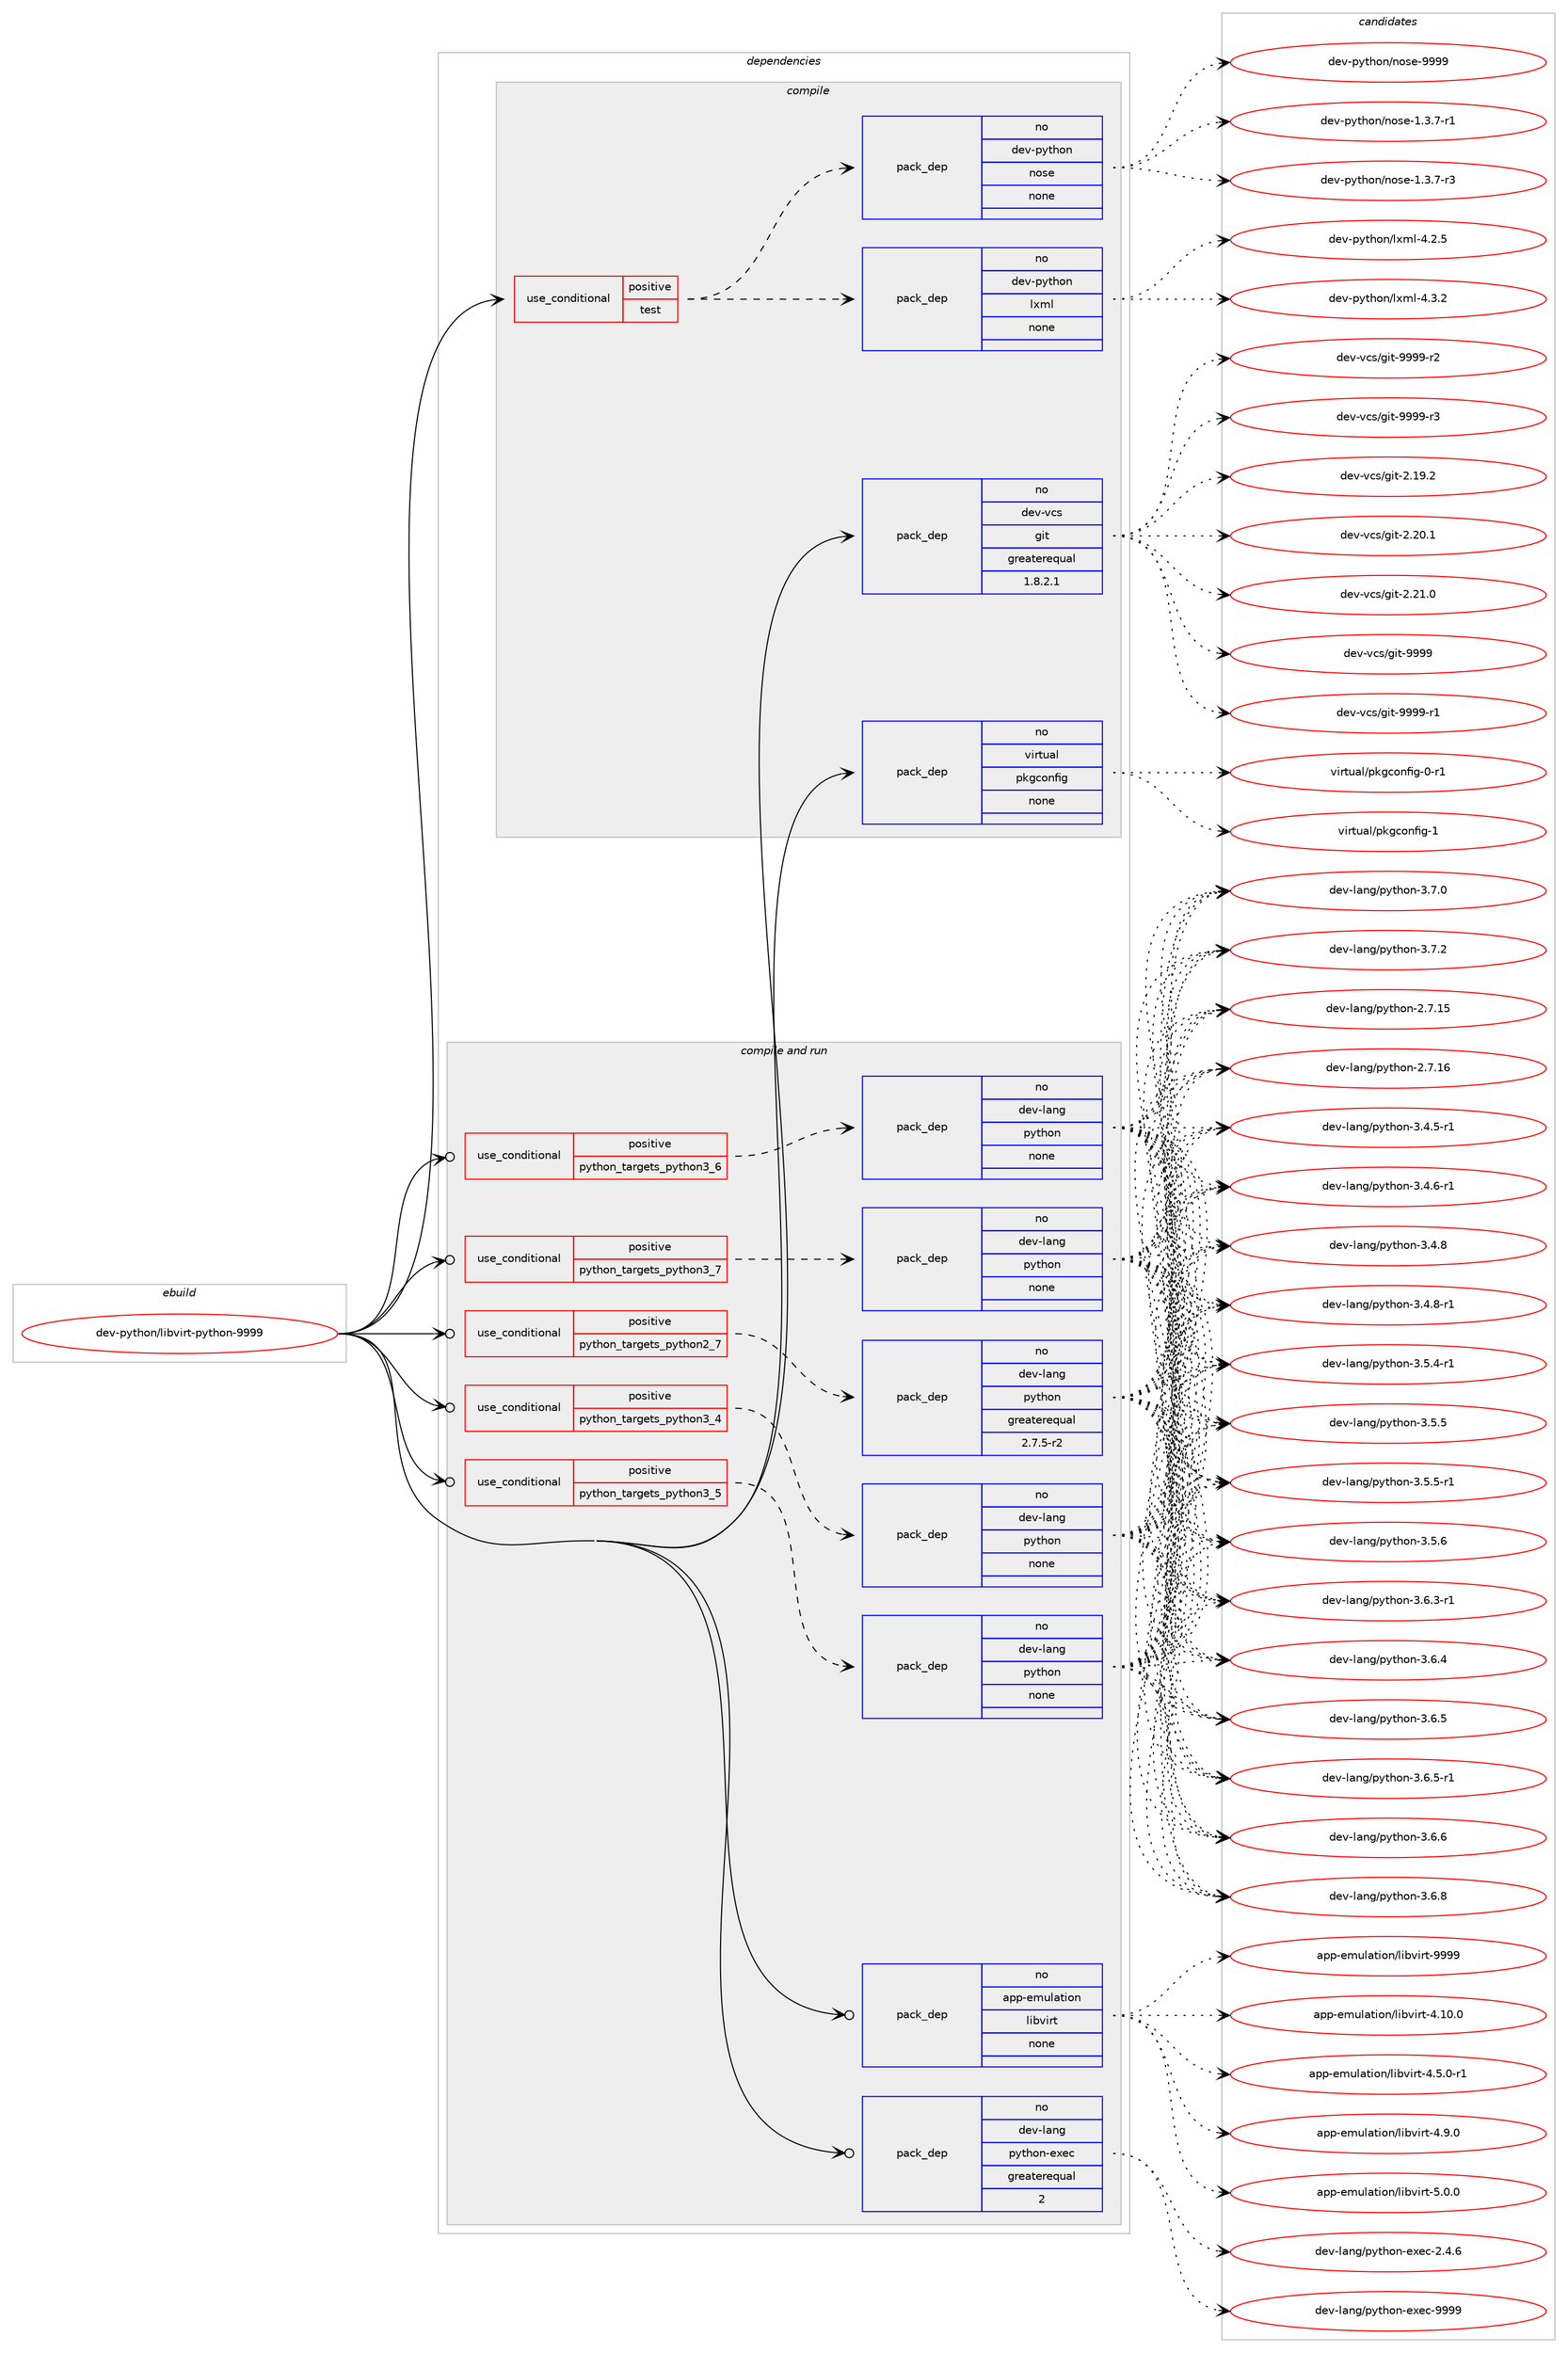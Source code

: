 digraph prolog {

# *************
# Graph options
# *************

newrank=true;
concentrate=true;
compound=true;
graph [rankdir=LR,fontname=Helvetica,fontsize=10,ranksep=1.5];#, ranksep=2.5, nodesep=0.2];
edge  [arrowhead=vee];
node  [fontname=Helvetica,fontsize=10];

# **********
# The ebuild
# **********

subgraph cluster_leftcol {
color=gray;
rank=same;
label=<<i>ebuild</i>>;
id [label="dev-python/libvirt-python-9999", color=red, width=4, href="../dev-python/libvirt-python-9999.svg"];
}

# ****************
# The dependencies
# ****************

subgraph cluster_midcol {
color=gray;
label=<<i>dependencies</i>>;
subgraph cluster_compile {
fillcolor="#eeeeee";
style=filled;
label=<<i>compile</i>>;
subgraph cond376888 {
dependency1417148 [label=<<TABLE BORDER="0" CELLBORDER="1" CELLSPACING="0" CELLPADDING="4"><TR><TD ROWSPAN="3" CELLPADDING="10">use_conditional</TD></TR><TR><TD>positive</TD></TR><TR><TD>test</TD></TR></TABLE>>, shape=none, color=red];
subgraph pack1016987 {
dependency1417149 [label=<<TABLE BORDER="0" CELLBORDER="1" CELLSPACING="0" CELLPADDING="4" WIDTH="220"><TR><TD ROWSPAN="6" CELLPADDING="30">pack_dep</TD></TR><TR><TD WIDTH="110">no</TD></TR><TR><TD>dev-python</TD></TR><TR><TD>lxml</TD></TR><TR><TD>none</TD></TR><TR><TD></TD></TR></TABLE>>, shape=none, color=blue];
}
dependency1417148:e -> dependency1417149:w [weight=20,style="dashed",arrowhead="vee"];
subgraph pack1016988 {
dependency1417150 [label=<<TABLE BORDER="0" CELLBORDER="1" CELLSPACING="0" CELLPADDING="4" WIDTH="220"><TR><TD ROWSPAN="6" CELLPADDING="30">pack_dep</TD></TR><TR><TD WIDTH="110">no</TD></TR><TR><TD>dev-python</TD></TR><TR><TD>nose</TD></TR><TR><TD>none</TD></TR><TR><TD></TD></TR></TABLE>>, shape=none, color=blue];
}
dependency1417148:e -> dependency1417150:w [weight=20,style="dashed",arrowhead="vee"];
}
id:e -> dependency1417148:w [weight=20,style="solid",arrowhead="vee"];
subgraph pack1016989 {
dependency1417151 [label=<<TABLE BORDER="0" CELLBORDER="1" CELLSPACING="0" CELLPADDING="4" WIDTH="220"><TR><TD ROWSPAN="6" CELLPADDING="30">pack_dep</TD></TR><TR><TD WIDTH="110">no</TD></TR><TR><TD>dev-vcs</TD></TR><TR><TD>git</TD></TR><TR><TD>greaterequal</TD></TR><TR><TD>1.8.2.1</TD></TR></TABLE>>, shape=none, color=blue];
}
id:e -> dependency1417151:w [weight=20,style="solid",arrowhead="vee"];
subgraph pack1016990 {
dependency1417152 [label=<<TABLE BORDER="0" CELLBORDER="1" CELLSPACING="0" CELLPADDING="4" WIDTH="220"><TR><TD ROWSPAN="6" CELLPADDING="30">pack_dep</TD></TR><TR><TD WIDTH="110">no</TD></TR><TR><TD>virtual</TD></TR><TR><TD>pkgconfig</TD></TR><TR><TD>none</TD></TR><TR><TD></TD></TR></TABLE>>, shape=none, color=blue];
}
id:e -> dependency1417152:w [weight=20,style="solid",arrowhead="vee"];
}
subgraph cluster_compileandrun {
fillcolor="#eeeeee";
style=filled;
label=<<i>compile and run</i>>;
subgraph cond376889 {
dependency1417153 [label=<<TABLE BORDER="0" CELLBORDER="1" CELLSPACING="0" CELLPADDING="4"><TR><TD ROWSPAN="3" CELLPADDING="10">use_conditional</TD></TR><TR><TD>positive</TD></TR><TR><TD>python_targets_python2_7</TD></TR></TABLE>>, shape=none, color=red];
subgraph pack1016991 {
dependency1417154 [label=<<TABLE BORDER="0" CELLBORDER="1" CELLSPACING="0" CELLPADDING="4" WIDTH="220"><TR><TD ROWSPAN="6" CELLPADDING="30">pack_dep</TD></TR><TR><TD WIDTH="110">no</TD></TR><TR><TD>dev-lang</TD></TR><TR><TD>python</TD></TR><TR><TD>greaterequal</TD></TR><TR><TD>2.7.5-r2</TD></TR></TABLE>>, shape=none, color=blue];
}
dependency1417153:e -> dependency1417154:w [weight=20,style="dashed",arrowhead="vee"];
}
id:e -> dependency1417153:w [weight=20,style="solid",arrowhead="odotvee"];
subgraph cond376890 {
dependency1417155 [label=<<TABLE BORDER="0" CELLBORDER="1" CELLSPACING="0" CELLPADDING="4"><TR><TD ROWSPAN="3" CELLPADDING="10">use_conditional</TD></TR><TR><TD>positive</TD></TR><TR><TD>python_targets_python3_4</TD></TR></TABLE>>, shape=none, color=red];
subgraph pack1016992 {
dependency1417156 [label=<<TABLE BORDER="0" CELLBORDER="1" CELLSPACING="0" CELLPADDING="4" WIDTH="220"><TR><TD ROWSPAN="6" CELLPADDING="30">pack_dep</TD></TR><TR><TD WIDTH="110">no</TD></TR><TR><TD>dev-lang</TD></TR><TR><TD>python</TD></TR><TR><TD>none</TD></TR><TR><TD></TD></TR></TABLE>>, shape=none, color=blue];
}
dependency1417155:e -> dependency1417156:w [weight=20,style="dashed",arrowhead="vee"];
}
id:e -> dependency1417155:w [weight=20,style="solid",arrowhead="odotvee"];
subgraph cond376891 {
dependency1417157 [label=<<TABLE BORDER="0" CELLBORDER="1" CELLSPACING="0" CELLPADDING="4"><TR><TD ROWSPAN="3" CELLPADDING="10">use_conditional</TD></TR><TR><TD>positive</TD></TR><TR><TD>python_targets_python3_5</TD></TR></TABLE>>, shape=none, color=red];
subgraph pack1016993 {
dependency1417158 [label=<<TABLE BORDER="0" CELLBORDER="1" CELLSPACING="0" CELLPADDING="4" WIDTH="220"><TR><TD ROWSPAN="6" CELLPADDING="30">pack_dep</TD></TR><TR><TD WIDTH="110">no</TD></TR><TR><TD>dev-lang</TD></TR><TR><TD>python</TD></TR><TR><TD>none</TD></TR><TR><TD></TD></TR></TABLE>>, shape=none, color=blue];
}
dependency1417157:e -> dependency1417158:w [weight=20,style="dashed",arrowhead="vee"];
}
id:e -> dependency1417157:w [weight=20,style="solid",arrowhead="odotvee"];
subgraph cond376892 {
dependency1417159 [label=<<TABLE BORDER="0" CELLBORDER="1" CELLSPACING="0" CELLPADDING="4"><TR><TD ROWSPAN="3" CELLPADDING="10">use_conditional</TD></TR><TR><TD>positive</TD></TR><TR><TD>python_targets_python3_6</TD></TR></TABLE>>, shape=none, color=red];
subgraph pack1016994 {
dependency1417160 [label=<<TABLE BORDER="0" CELLBORDER="1" CELLSPACING="0" CELLPADDING="4" WIDTH="220"><TR><TD ROWSPAN="6" CELLPADDING="30">pack_dep</TD></TR><TR><TD WIDTH="110">no</TD></TR><TR><TD>dev-lang</TD></TR><TR><TD>python</TD></TR><TR><TD>none</TD></TR><TR><TD></TD></TR></TABLE>>, shape=none, color=blue];
}
dependency1417159:e -> dependency1417160:w [weight=20,style="dashed",arrowhead="vee"];
}
id:e -> dependency1417159:w [weight=20,style="solid",arrowhead="odotvee"];
subgraph cond376893 {
dependency1417161 [label=<<TABLE BORDER="0" CELLBORDER="1" CELLSPACING="0" CELLPADDING="4"><TR><TD ROWSPAN="3" CELLPADDING="10">use_conditional</TD></TR><TR><TD>positive</TD></TR><TR><TD>python_targets_python3_7</TD></TR></TABLE>>, shape=none, color=red];
subgraph pack1016995 {
dependency1417162 [label=<<TABLE BORDER="0" CELLBORDER="1" CELLSPACING="0" CELLPADDING="4" WIDTH="220"><TR><TD ROWSPAN="6" CELLPADDING="30">pack_dep</TD></TR><TR><TD WIDTH="110">no</TD></TR><TR><TD>dev-lang</TD></TR><TR><TD>python</TD></TR><TR><TD>none</TD></TR><TR><TD></TD></TR></TABLE>>, shape=none, color=blue];
}
dependency1417161:e -> dependency1417162:w [weight=20,style="dashed",arrowhead="vee"];
}
id:e -> dependency1417161:w [weight=20,style="solid",arrowhead="odotvee"];
subgraph pack1016996 {
dependency1417163 [label=<<TABLE BORDER="0" CELLBORDER="1" CELLSPACING="0" CELLPADDING="4" WIDTH="220"><TR><TD ROWSPAN="6" CELLPADDING="30">pack_dep</TD></TR><TR><TD WIDTH="110">no</TD></TR><TR><TD>app-emulation</TD></TR><TR><TD>libvirt</TD></TR><TR><TD>none</TD></TR><TR><TD></TD></TR></TABLE>>, shape=none, color=blue];
}
id:e -> dependency1417163:w [weight=20,style="solid",arrowhead="odotvee"];
subgraph pack1016997 {
dependency1417164 [label=<<TABLE BORDER="0" CELLBORDER="1" CELLSPACING="0" CELLPADDING="4" WIDTH="220"><TR><TD ROWSPAN="6" CELLPADDING="30">pack_dep</TD></TR><TR><TD WIDTH="110">no</TD></TR><TR><TD>dev-lang</TD></TR><TR><TD>python-exec</TD></TR><TR><TD>greaterequal</TD></TR><TR><TD>2</TD></TR></TABLE>>, shape=none, color=blue];
}
id:e -> dependency1417164:w [weight=20,style="solid",arrowhead="odotvee"];
}
subgraph cluster_run {
fillcolor="#eeeeee";
style=filled;
label=<<i>run</i>>;
}
}

# **************
# The candidates
# **************

subgraph cluster_choices {
rank=same;
color=gray;
label=<<i>candidates</i>>;

subgraph choice1016987 {
color=black;
nodesep=1;
choice1001011184511212111610411111047108120109108455246504653 [label="dev-python/lxml-4.2.5", color=red, width=4,href="../dev-python/lxml-4.2.5.svg"];
choice1001011184511212111610411111047108120109108455246514650 [label="dev-python/lxml-4.3.2", color=red, width=4,href="../dev-python/lxml-4.3.2.svg"];
dependency1417149:e -> choice1001011184511212111610411111047108120109108455246504653:w [style=dotted,weight="100"];
dependency1417149:e -> choice1001011184511212111610411111047108120109108455246514650:w [style=dotted,weight="100"];
}
subgraph choice1016988 {
color=black;
nodesep=1;
choice10010111845112121116104111110471101111151014549465146554511449 [label="dev-python/nose-1.3.7-r1", color=red, width=4,href="../dev-python/nose-1.3.7-r1.svg"];
choice10010111845112121116104111110471101111151014549465146554511451 [label="dev-python/nose-1.3.7-r3", color=red, width=4,href="../dev-python/nose-1.3.7-r3.svg"];
choice10010111845112121116104111110471101111151014557575757 [label="dev-python/nose-9999", color=red, width=4,href="../dev-python/nose-9999.svg"];
dependency1417150:e -> choice10010111845112121116104111110471101111151014549465146554511449:w [style=dotted,weight="100"];
dependency1417150:e -> choice10010111845112121116104111110471101111151014549465146554511451:w [style=dotted,weight="100"];
dependency1417150:e -> choice10010111845112121116104111110471101111151014557575757:w [style=dotted,weight="100"];
}
subgraph choice1016989 {
color=black;
nodesep=1;
choice10010111845118991154710310511645504649574650 [label="dev-vcs/git-2.19.2", color=red, width=4,href="../dev-vcs/git-2.19.2.svg"];
choice10010111845118991154710310511645504650484649 [label="dev-vcs/git-2.20.1", color=red, width=4,href="../dev-vcs/git-2.20.1.svg"];
choice10010111845118991154710310511645504650494648 [label="dev-vcs/git-2.21.0", color=red, width=4,href="../dev-vcs/git-2.21.0.svg"];
choice1001011184511899115471031051164557575757 [label="dev-vcs/git-9999", color=red, width=4,href="../dev-vcs/git-9999.svg"];
choice10010111845118991154710310511645575757574511449 [label="dev-vcs/git-9999-r1", color=red, width=4,href="../dev-vcs/git-9999-r1.svg"];
choice10010111845118991154710310511645575757574511450 [label="dev-vcs/git-9999-r2", color=red, width=4,href="../dev-vcs/git-9999-r2.svg"];
choice10010111845118991154710310511645575757574511451 [label="dev-vcs/git-9999-r3", color=red, width=4,href="../dev-vcs/git-9999-r3.svg"];
dependency1417151:e -> choice10010111845118991154710310511645504649574650:w [style=dotted,weight="100"];
dependency1417151:e -> choice10010111845118991154710310511645504650484649:w [style=dotted,weight="100"];
dependency1417151:e -> choice10010111845118991154710310511645504650494648:w [style=dotted,weight="100"];
dependency1417151:e -> choice1001011184511899115471031051164557575757:w [style=dotted,weight="100"];
dependency1417151:e -> choice10010111845118991154710310511645575757574511449:w [style=dotted,weight="100"];
dependency1417151:e -> choice10010111845118991154710310511645575757574511450:w [style=dotted,weight="100"];
dependency1417151:e -> choice10010111845118991154710310511645575757574511451:w [style=dotted,weight="100"];
}
subgraph choice1016990 {
color=black;
nodesep=1;
choice11810511411611797108471121071039911111010210510345484511449 [label="virtual/pkgconfig-0-r1", color=red, width=4,href="../virtual/pkgconfig-0-r1.svg"];
choice1181051141161179710847112107103991111101021051034549 [label="virtual/pkgconfig-1", color=red, width=4,href="../virtual/pkgconfig-1.svg"];
dependency1417152:e -> choice11810511411611797108471121071039911111010210510345484511449:w [style=dotted,weight="100"];
dependency1417152:e -> choice1181051141161179710847112107103991111101021051034549:w [style=dotted,weight="100"];
}
subgraph choice1016991 {
color=black;
nodesep=1;
choice10010111845108971101034711212111610411111045504655464953 [label="dev-lang/python-2.7.15", color=red, width=4,href="../dev-lang/python-2.7.15.svg"];
choice10010111845108971101034711212111610411111045504655464954 [label="dev-lang/python-2.7.16", color=red, width=4,href="../dev-lang/python-2.7.16.svg"];
choice1001011184510897110103471121211161041111104551465246534511449 [label="dev-lang/python-3.4.5-r1", color=red, width=4,href="../dev-lang/python-3.4.5-r1.svg"];
choice1001011184510897110103471121211161041111104551465246544511449 [label="dev-lang/python-3.4.6-r1", color=red, width=4,href="../dev-lang/python-3.4.6-r1.svg"];
choice100101118451089711010347112121116104111110455146524656 [label="dev-lang/python-3.4.8", color=red, width=4,href="../dev-lang/python-3.4.8.svg"];
choice1001011184510897110103471121211161041111104551465246564511449 [label="dev-lang/python-3.4.8-r1", color=red, width=4,href="../dev-lang/python-3.4.8-r1.svg"];
choice1001011184510897110103471121211161041111104551465346524511449 [label="dev-lang/python-3.5.4-r1", color=red, width=4,href="../dev-lang/python-3.5.4-r1.svg"];
choice100101118451089711010347112121116104111110455146534653 [label="dev-lang/python-3.5.5", color=red, width=4,href="../dev-lang/python-3.5.5.svg"];
choice1001011184510897110103471121211161041111104551465346534511449 [label="dev-lang/python-3.5.5-r1", color=red, width=4,href="../dev-lang/python-3.5.5-r1.svg"];
choice100101118451089711010347112121116104111110455146534654 [label="dev-lang/python-3.5.6", color=red, width=4,href="../dev-lang/python-3.5.6.svg"];
choice1001011184510897110103471121211161041111104551465446514511449 [label="dev-lang/python-3.6.3-r1", color=red, width=4,href="../dev-lang/python-3.6.3-r1.svg"];
choice100101118451089711010347112121116104111110455146544652 [label="dev-lang/python-3.6.4", color=red, width=4,href="../dev-lang/python-3.6.4.svg"];
choice100101118451089711010347112121116104111110455146544653 [label="dev-lang/python-3.6.5", color=red, width=4,href="../dev-lang/python-3.6.5.svg"];
choice1001011184510897110103471121211161041111104551465446534511449 [label="dev-lang/python-3.6.5-r1", color=red, width=4,href="../dev-lang/python-3.6.5-r1.svg"];
choice100101118451089711010347112121116104111110455146544654 [label="dev-lang/python-3.6.6", color=red, width=4,href="../dev-lang/python-3.6.6.svg"];
choice100101118451089711010347112121116104111110455146544656 [label="dev-lang/python-3.6.8", color=red, width=4,href="../dev-lang/python-3.6.8.svg"];
choice100101118451089711010347112121116104111110455146554648 [label="dev-lang/python-3.7.0", color=red, width=4,href="../dev-lang/python-3.7.0.svg"];
choice100101118451089711010347112121116104111110455146554650 [label="dev-lang/python-3.7.2", color=red, width=4,href="../dev-lang/python-3.7.2.svg"];
dependency1417154:e -> choice10010111845108971101034711212111610411111045504655464953:w [style=dotted,weight="100"];
dependency1417154:e -> choice10010111845108971101034711212111610411111045504655464954:w [style=dotted,weight="100"];
dependency1417154:e -> choice1001011184510897110103471121211161041111104551465246534511449:w [style=dotted,weight="100"];
dependency1417154:e -> choice1001011184510897110103471121211161041111104551465246544511449:w [style=dotted,weight="100"];
dependency1417154:e -> choice100101118451089711010347112121116104111110455146524656:w [style=dotted,weight="100"];
dependency1417154:e -> choice1001011184510897110103471121211161041111104551465246564511449:w [style=dotted,weight="100"];
dependency1417154:e -> choice1001011184510897110103471121211161041111104551465346524511449:w [style=dotted,weight="100"];
dependency1417154:e -> choice100101118451089711010347112121116104111110455146534653:w [style=dotted,weight="100"];
dependency1417154:e -> choice1001011184510897110103471121211161041111104551465346534511449:w [style=dotted,weight="100"];
dependency1417154:e -> choice100101118451089711010347112121116104111110455146534654:w [style=dotted,weight="100"];
dependency1417154:e -> choice1001011184510897110103471121211161041111104551465446514511449:w [style=dotted,weight="100"];
dependency1417154:e -> choice100101118451089711010347112121116104111110455146544652:w [style=dotted,weight="100"];
dependency1417154:e -> choice100101118451089711010347112121116104111110455146544653:w [style=dotted,weight="100"];
dependency1417154:e -> choice1001011184510897110103471121211161041111104551465446534511449:w [style=dotted,weight="100"];
dependency1417154:e -> choice100101118451089711010347112121116104111110455146544654:w [style=dotted,weight="100"];
dependency1417154:e -> choice100101118451089711010347112121116104111110455146544656:w [style=dotted,weight="100"];
dependency1417154:e -> choice100101118451089711010347112121116104111110455146554648:w [style=dotted,weight="100"];
dependency1417154:e -> choice100101118451089711010347112121116104111110455146554650:w [style=dotted,weight="100"];
}
subgraph choice1016992 {
color=black;
nodesep=1;
choice10010111845108971101034711212111610411111045504655464953 [label="dev-lang/python-2.7.15", color=red, width=4,href="../dev-lang/python-2.7.15.svg"];
choice10010111845108971101034711212111610411111045504655464954 [label="dev-lang/python-2.7.16", color=red, width=4,href="../dev-lang/python-2.7.16.svg"];
choice1001011184510897110103471121211161041111104551465246534511449 [label="dev-lang/python-3.4.5-r1", color=red, width=4,href="../dev-lang/python-3.4.5-r1.svg"];
choice1001011184510897110103471121211161041111104551465246544511449 [label="dev-lang/python-3.4.6-r1", color=red, width=4,href="../dev-lang/python-3.4.6-r1.svg"];
choice100101118451089711010347112121116104111110455146524656 [label="dev-lang/python-3.4.8", color=red, width=4,href="../dev-lang/python-3.4.8.svg"];
choice1001011184510897110103471121211161041111104551465246564511449 [label="dev-lang/python-3.4.8-r1", color=red, width=4,href="../dev-lang/python-3.4.8-r1.svg"];
choice1001011184510897110103471121211161041111104551465346524511449 [label="dev-lang/python-3.5.4-r1", color=red, width=4,href="../dev-lang/python-3.5.4-r1.svg"];
choice100101118451089711010347112121116104111110455146534653 [label="dev-lang/python-3.5.5", color=red, width=4,href="../dev-lang/python-3.5.5.svg"];
choice1001011184510897110103471121211161041111104551465346534511449 [label="dev-lang/python-3.5.5-r1", color=red, width=4,href="../dev-lang/python-3.5.5-r1.svg"];
choice100101118451089711010347112121116104111110455146534654 [label="dev-lang/python-3.5.6", color=red, width=4,href="../dev-lang/python-3.5.6.svg"];
choice1001011184510897110103471121211161041111104551465446514511449 [label="dev-lang/python-3.6.3-r1", color=red, width=4,href="../dev-lang/python-3.6.3-r1.svg"];
choice100101118451089711010347112121116104111110455146544652 [label="dev-lang/python-3.6.4", color=red, width=4,href="../dev-lang/python-3.6.4.svg"];
choice100101118451089711010347112121116104111110455146544653 [label="dev-lang/python-3.6.5", color=red, width=4,href="../dev-lang/python-3.6.5.svg"];
choice1001011184510897110103471121211161041111104551465446534511449 [label="dev-lang/python-3.6.5-r1", color=red, width=4,href="../dev-lang/python-3.6.5-r1.svg"];
choice100101118451089711010347112121116104111110455146544654 [label="dev-lang/python-3.6.6", color=red, width=4,href="../dev-lang/python-3.6.6.svg"];
choice100101118451089711010347112121116104111110455146544656 [label="dev-lang/python-3.6.8", color=red, width=4,href="../dev-lang/python-3.6.8.svg"];
choice100101118451089711010347112121116104111110455146554648 [label="dev-lang/python-3.7.0", color=red, width=4,href="../dev-lang/python-3.7.0.svg"];
choice100101118451089711010347112121116104111110455146554650 [label="dev-lang/python-3.7.2", color=red, width=4,href="../dev-lang/python-3.7.2.svg"];
dependency1417156:e -> choice10010111845108971101034711212111610411111045504655464953:w [style=dotted,weight="100"];
dependency1417156:e -> choice10010111845108971101034711212111610411111045504655464954:w [style=dotted,weight="100"];
dependency1417156:e -> choice1001011184510897110103471121211161041111104551465246534511449:w [style=dotted,weight="100"];
dependency1417156:e -> choice1001011184510897110103471121211161041111104551465246544511449:w [style=dotted,weight="100"];
dependency1417156:e -> choice100101118451089711010347112121116104111110455146524656:w [style=dotted,weight="100"];
dependency1417156:e -> choice1001011184510897110103471121211161041111104551465246564511449:w [style=dotted,weight="100"];
dependency1417156:e -> choice1001011184510897110103471121211161041111104551465346524511449:w [style=dotted,weight="100"];
dependency1417156:e -> choice100101118451089711010347112121116104111110455146534653:w [style=dotted,weight="100"];
dependency1417156:e -> choice1001011184510897110103471121211161041111104551465346534511449:w [style=dotted,weight="100"];
dependency1417156:e -> choice100101118451089711010347112121116104111110455146534654:w [style=dotted,weight="100"];
dependency1417156:e -> choice1001011184510897110103471121211161041111104551465446514511449:w [style=dotted,weight="100"];
dependency1417156:e -> choice100101118451089711010347112121116104111110455146544652:w [style=dotted,weight="100"];
dependency1417156:e -> choice100101118451089711010347112121116104111110455146544653:w [style=dotted,weight="100"];
dependency1417156:e -> choice1001011184510897110103471121211161041111104551465446534511449:w [style=dotted,weight="100"];
dependency1417156:e -> choice100101118451089711010347112121116104111110455146544654:w [style=dotted,weight="100"];
dependency1417156:e -> choice100101118451089711010347112121116104111110455146544656:w [style=dotted,weight="100"];
dependency1417156:e -> choice100101118451089711010347112121116104111110455146554648:w [style=dotted,weight="100"];
dependency1417156:e -> choice100101118451089711010347112121116104111110455146554650:w [style=dotted,weight="100"];
}
subgraph choice1016993 {
color=black;
nodesep=1;
choice10010111845108971101034711212111610411111045504655464953 [label="dev-lang/python-2.7.15", color=red, width=4,href="../dev-lang/python-2.7.15.svg"];
choice10010111845108971101034711212111610411111045504655464954 [label="dev-lang/python-2.7.16", color=red, width=4,href="../dev-lang/python-2.7.16.svg"];
choice1001011184510897110103471121211161041111104551465246534511449 [label="dev-lang/python-3.4.5-r1", color=red, width=4,href="../dev-lang/python-3.4.5-r1.svg"];
choice1001011184510897110103471121211161041111104551465246544511449 [label="dev-lang/python-3.4.6-r1", color=red, width=4,href="../dev-lang/python-3.4.6-r1.svg"];
choice100101118451089711010347112121116104111110455146524656 [label="dev-lang/python-3.4.8", color=red, width=4,href="../dev-lang/python-3.4.8.svg"];
choice1001011184510897110103471121211161041111104551465246564511449 [label="dev-lang/python-3.4.8-r1", color=red, width=4,href="../dev-lang/python-3.4.8-r1.svg"];
choice1001011184510897110103471121211161041111104551465346524511449 [label="dev-lang/python-3.5.4-r1", color=red, width=4,href="../dev-lang/python-3.5.4-r1.svg"];
choice100101118451089711010347112121116104111110455146534653 [label="dev-lang/python-3.5.5", color=red, width=4,href="../dev-lang/python-3.5.5.svg"];
choice1001011184510897110103471121211161041111104551465346534511449 [label="dev-lang/python-3.5.5-r1", color=red, width=4,href="../dev-lang/python-3.5.5-r1.svg"];
choice100101118451089711010347112121116104111110455146534654 [label="dev-lang/python-3.5.6", color=red, width=4,href="../dev-lang/python-3.5.6.svg"];
choice1001011184510897110103471121211161041111104551465446514511449 [label="dev-lang/python-3.6.3-r1", color=red, width=4,href="../dev-lang/python-3.6.3-r1.svg"];
choice100101118451089711010347112121116104111110455146544652 [label="dev-lang/python-3.6.4", color=red, width=4,href="../dev-lang/python-3.6.4.svg"];
choice100101118451089711010347112121116104111110455146544653 [label="dev-lang/python-3.6.5", color=red, width=4,href="../dev-lang/python-3.6.5.svg"];
choice1001011184510897110103471121211161041111104551465446534511449 [label="dev-lang/python-3.6.5-r1", color=red, width=4,href="../dev-lang/python-3.6.5-r1.svg"];
choice100101118451089711010347112121116104111110455146544654 [label="dev-lang/python-3.6.6", color=red, width=4,href="../dev-lang/python-3.6.6.svg"];
choice100101118451089711010347112121116104111110455146544656 [label="dev-lang/python-3.6.8", color=red, width=4,href="../dev-lang/python-3.6.8.svg"];
choice100101118451089711010347112121116104111110455146554648 [label="dev-lang/python-3.7.0", color=red, width=4,href="../dev-lang/python-3.7.0.svg"];
choice100101118451089711010347112121116104111110455146554650 [label="dev-lang/python-3.7.2", color=red, width=4,href="../dev-lang/python-3.7.2.svg"];
dependency1417158:e -> choice10010111845108971101034711212111610411111045504655464953:w [style=dotted,weight="100"];
dependency1417158:e -> choice10010111845108971101034711212111610411111045504655464954:w [style=dotted,weight="100"];
dependency1417158:e -> choice1001011184510897110103471121211161041111104551465246534511449:w [style=dotted,weight="100"];
dependency1417158:e -> choice1001011184510897110103471121211161041111104551465246544511449:w [style=dotted,weight="100"];
dependency1417158:e -> choice100101118451089711010347112121116104111110455146524656:w [style=dotted,weight="100"];
dependency1417158:e -> choice1001011184510897110103471121211161041111104551465246564511449:w [style=dotted,weight="100"];
dependency1417158:e -> choice1001011184510897110103471121211161041111104551465346524511449:w [style=dotted,weight="100"];
dependency1417158:e -> choice100101118451089711010347112121116104111110455146534653:w [style=dotted,weight="100"];
dependency1417158:e -> choice1001011184510897110103471121211161041111104551465346534511449:w [style=dotted,weight="100"];
dependency1417158:e -> choice100101118451089711010347112121116104111110455146534654:w [style=dotted,weight="100"];
dependency1417158:e -> choice1001011184510897110103471121211161041111104551465446514511449:w [style=dotted,weight="100"];
dependency1417158:e -> choice100101118451089711010347112121116104111110455146544652:w [style=dotted,weight="100"];
dependency1417158:e -> choice100101118451089711010347112121116104111110455146544653:w [style=dotted,weight="100"];
dependency1417158:e -> choice1001011184510897110103471121211161041111104551465446534511449:w [style=dotted,weight="100"];
dependency1417158:e -> choice100101118451089711010347112121116104111110455146544654:w [style=dotted,weight="100"];
dependency1417158:e -> choice100101118451089711010347112121116104111110455146544656:w [style=dotted,weight="100"];
dependency1417158:e -> choice100101118451089711010347112121116104111110455146554648:w [style=dotted,weight="100"];
dependency1417158:e -> choice100101118451089711010347112121116104111110455146554650:w [style=dotted,weight="100"];
}
subgraph choice1016994 {
color=black;
nodesep=1;
choice10010111845108971101034711212111610411111045504655464953 [label="dev-lang/python-2.7.15", color=red, width=4,href="../dev-lang/python-2.7.15.svg"];
choice10010111845108971101034711212111610411111045504655464954 [label="dev-lang/python-2.7.16", color=red, width=4,href="../dev-lang/python-2.7.16.svg"];
choice1001011184510897110103471121211161041111104551465246534511449 [label="dev-lang/python-3.4.5-r1", color=red, width=4,href="../dev-lang/python-3.4.5-r1.svg"];
choice1001011184510897110103471121211161041111104551465246544511449 [label="dev-lang/python-3.4.6-r1", color=red, width=4,href="../dev-lang/python-3.4.6-r1.svg"];
choice100101118451089711010347112121116104111110455146524656 [label="dev-lang/python-3.4.8", color=red, width=4,href="../dev-lang/python-3.4.8.svg"];
choice1001011184510897110103471121211161041111104551465246564511449 [label="dev-lang/python-3.4.8-r1", color=red, width=4,href="../dev-lang/python-3.4.8-r1.svg"];
choice1001011184510897110103471121211161041111104551465346524511449 [label="dev-lang/python-3.5.4-r1", color=red, width=4,href="../dev-lang/python-3.5.4-r1.svg"];
choice100101118451089711010347112121116104111110455146534653 [label="dev-lang/python-3.5.5", color=red, width=4,href="../dev-lang/python-3.5.5.svg"];
choice1001011184510897110103471121211161041111104551465346534511449 [label="dev-lang/python-3.5.5-r1", color=red, width=4,href="../dev-lang/python-3.5.5-r1.svg"];
choice100101118451089711010347112121116104111110455146534654 [label="dev-lang/python-3.5.6", color=red, width=4,href="../dev-lang/python-3.5.6.svg"];
choice1001011184510897110103471121211161041111104551465446514511449 [label="dev-lang/python-3.6.3-r1", color=red, width=4,href="../dev-lang/python-3.6.3-r1.svg"];
choice100101118451089711010347112121116104111110455146544652 [label="dev-lang/python-3.6.4", color=red, width=4,href="../dev-lang/python-3.6.4.svg"];
choice100101118451089711010347112121116104111110455146544653 [label="dev-lang/python-3.6.5", color=red, width=4,href="../dev-lang/python-3.6.5.svg"];
choice1001011184510897110103471121211161041111104551465446534511449 [label="dev-lang/python-3.6.5-r1", color=red, width=4,href="../dev-lang/python-3.6.5-r1.svg"];
choice100101118451089711010347112121116104111110455146544654 [label="dev-lang/python-3.6.6", color=red, width=4,href="../dev-lang/python-3.6.6.svg"];
choice100101118451089711010347112121116104111110455146544656 [label="dev-lang/python-3.6.8", color=red, width=4,href="../dev-lang/python-3.6.8.svg"];
choice100101118451089711010347112121116104111110455146554648 [label="dev-lang/python-3.7.0", color=red, width=4,href="../dev-lang/python-3.7.0.svg"];
choice100101118451089711010347112121116104111110455146554650 [label="dev-lang/python-3.7.2", color=red, width=4,href="../dev-lang/python-3.7.2.svg"];
dependency1417160:e -> choice10010111845108971101034711212111610411111045504655464953:w [style=dotted,weight="100"];
dependency1417160:e -> choice10010111845108971101034711212111610411111045504655464954:w [style=dotted,weight="100"];
dependency1417160:e -> choice1001011184510897110103471121211161041111104551465246534511449:w [style=dotted,weight="100"];
dependency1417160:e -> choice1001011184510897110103471121211161041111104551465246544511449:w [style=dotted,weight="100"];
dependency1417160:e -> choice100101118451089711010347112121116104111110455146524656:w [style=dotted,weight="100"];
dependency1417160:e -> choice1001011184510897110103471121211161041111104551465246564511449:w [style=dotted,weight="100"];
dependency1417160:e -> choice1001011184510897110103471121211161041111104551465346524511449:w [style=dotted,weight="100"];
dependency1417160:e -> choice100101118451089711010347112121116104111110455146534653:w [style=dotted,weight="100"];
dependency1417160:e -> choice1001011184510897110103471121211161041111104551465346534511449:w [style=dotted,weight="100"];
dependency1417160:e -> choice100101118451089711010347112121116104111110455146534654:w [style=dotted,weight="100"];
dependency1417160:e -> choice1001011184510897110103471121211161041111104551465446514511449:w [style=dotted,weight="100"];
dependency1417160:e -> choice100101118451089711010347112121116104111110455146544652:w [style=dotted,weight="100"];
dependency1417160:e -> choice100101118451089711010347112121116104111110455146544653:w [style=dotted,weight="100"];
dependency1417160:e -> choice1001011184510897110103471121211161041111104551465446534511449:w [style=dotted,weight="100"];
dependency1417160:e -> choice100101118451089711010347112121116104111110455146544654:w [style=dotted,weight="100"];
dependency1417160:e -> choice100101118451089711010347112121116104111110455146544656:w [style=dotted,weight="100"];
dependency1417160:e -> choice100101118451089711010347112121116104111110455146554648:w [style=dotted,weight="100"];
dependency1417160:e -> choice100101118451089711010347112121116104111110455146554650:w [style=dotted,weight="100"];
}
subgraph choice1016995 {
color=black;
nodesep=1;
choice10010111845108971101034711212111610411111045504655464953 [label="dev-lang/python-2.7.15", color=red, width=4,href="../dev-lang/python-2.7.15.svg"];
choice10010111845108971101034711212111610411111045504655464954 [label="dev-lang/python-2.7.16", color=red, width=4,href="../dev-lang/python-2.7.16.svg"];
choice1001011184510897110103471121211161041111104551465246534511449 [label="dev-lang/python-3.4.5-r1", color=red, width=4,href="../dev-lang/python-3.4.5-r1.svg"];
choice1001011184510897110103471121211161041111104551465246544511449 [label="dev-lang/python-3.4.6-r1", color=red, width=4,href="../dev-lang/python-3.4.6-r1.svg"];
choice100101118451089711010347112121116104111110455146524656 [label="dev-lang/python-3.4.8", color=red, width=4,href="../dev-lang/python-3.4.8.svg"];
choice1001011184510897110103471121211161041111104551465246564511449 [label="dev-lang/python-3.4.8-r1", color=red, width=4,href="../dev-lang/python-3.4.8-r1.svg"];
choice1001011184510897110103471121211161041111104551465346524511449 [label="dev-lang/python-3.5.4-r1", color=red, width=4,href="../dev-lang/python-3.5.4-r1.svg"];
choice100101118451089711010347112121116104111110455146534653 [label="dev-lang/python-3.5.5", color=red, width=4,href="../dev-lang/python-3.5.5.svg"];
choice1001011184510897110103471121211161041111104551465346534511449 [label="dev-lang/python-3.5.5-r1", color=red, width=4,href="../dev-lang/python-3.5.5-r1.svg"];
choice100101118451089711010347112121116104111110455146534654 [label="dev-lang/python-3.5.6", color=red, width=4,href="../dev-lang/python-3.5.6.svg"];
choice1001011184510897110103471121211161041111104551465446514511449 [label="dev-lang/python-3.6.3-r1", color=red, width=4,href="../dev-lang/python-3.6.3-r1.svg"];
choice100101118451089711010347112121116104111110455146544652 [label="dev-lang/python-3.6.4", color=red, width=4,href="../dev-lang/python-3.6.4.svg"];
choice100101118451089711010347112121116104111110455146544653 [label="dev-lang/python-3.6.5", color=red, width=4,href="../dev-lang/python-3.6.5.svg"];
choice1001011184510897110103471121211161041111104551465446534511449 [label="dev-lang/python-3.6.5-r1", color=red, width=4,href="../dev-lang/python-3.6.5-r1.svg"];
choice100101118451089711010347112121116104111110455146544654 [label="dev-lang/python-3.6.6", color=red, width=4,href="../dev-lang/python-3.6.6.svg"];
choice100101118451089711010347112121116104111110455146544656 [label="dev-lang/python-3.6.8", color=red, width=4,href="../dev-lang/python-3.6.8.svg"];
choice100101118451089711010347112121116104111110455146554648 [label="dev-lang/python-3.7.0", color=red, width=4,href="../dev-lang/python-3.7.0.svg"];
choice100101118451089711010347112121116104111110455146554650 [label="dev-lang/python-3.7.2", color=red, width=4,href="../dev-lang/python-3.7.2.svg"];
dependency1417162:e -> choice10010111845108971101034711212111610411111045504655464953:w [style=dotted,weight="100"];
dependency1417162:e -> choice10010111845108971101034711212111610411111045504655464954:w [style=dotted,weight="100"];
dependency1417162:e -> choice1001011184510897110103471121211161041111104551465246534511449:w [style=dotted,weight="100"];
dependency1417162:e -> choice1001011184510897110103471121211161041111104551465246544511449:w [style=dotted,weight="100"];
dependency1417162:e -> choice100101118451089711010347112121116104111110455146524656:w [style=dotted,weight="100"];
dependency1417162:e -> choice1001011184510897110103471121211161041111104551465246564511449:w [style=dotted,weight="100"];
dependency1417162:e -> choice1001011184510897110103471121211161041111104551465346524511449:w [style=dotted,weight="100"];
dependency1417162:e -> choice100101118451089711010347112121116104111110455146534653:w [style=dotted,weight="100"];
dependency1417162:e -> choice1001011184510897110103471121211161041111104551465346534511449:w [style=dotted,weight="100"];
dependency1417162:e -> choice100101118451089711010347112121116104111110455146534654:w [style=dotted,weight="100"];
dependency1417162:e -> choice1001011184510897110103471121211161041111104551465446514511449:w [style=dotted,weight="100"];
dependency1417162:e -> choice100101118451089711010347112121116104111110455146544652:w [style=dotted,weight="100"];
dependency1417162:e -> choice100101118451089711010347112121116104111110455146544653:w [style=dotted,weight="100"];
dependency1417162:e -> choice1001011184510897110103471121211161041111104551465446534511449:w [style=dotted,weight="100"];
dependency1417162:e -> choice100101118451089711010347112121116104111110455146544654:w [style=dotted,weight="100"];
dependency1417162:e -> choice100101118451089711010347112121116104111110455146544656:w [style=dotted,weight="100"];
dependency1417162:e -> choice100101118451089711010347112121116104111110455146554648:w [style=dotted,weight="100"];
dependency1417162:e -> choice100101118451089711010347112121116104111110455146554650:w [style=dotted,weight="100"];
}
subgraph choice1016996 {
color=black;
nodesep=1;
choice971121124510110911710897116105111110471081059811810511411645524649484648 [label="app-emulation/libvirt-4.10.0", color=red, width=4,href="../app-emulation/libvirt-4.10.0.svg"];
choice97112112451011091171089711610511111047108105981181051141164552465346484511449 [label="app-emulation/libvirt-4.5.0-r1", color=red, width=4,href="../app-emulation/libvirt-4.5.0-r1.svg"];
choice9711211245101109117108971161051111104710810598118105114116455246574648 [label="app-emulation/libvirt-4.9.0", color=red, width=4,href="../app-emulation/libvirt-4.9.0.svg"];
choice9711211245101109117108971161051111104710810598118105114116455346484648 [label="app-emulation/libvirt-5.0.0", color=red, width=4,href="../app-emulation/libvirt-5.0.0.svg"];
choice97112112451011091171089711610511111047108105981181051141164557575757 [label="app-emulation/libvirt-9999", color=red, width=4,href="../app-emulation/libvirt-9999.svg"];
dependency1417163:e -> choice971121124510110911710897116105111110471081059811810511411645524649484648:w [style=dotted,weight="100"];
dependency1417163:e -> choice97112112451011091171089711610511111047108105981181051141164552465346484511449:w [style=dotted,weight="100"];
dependency1417163:e -> choice9711211245101109117108971161051111104710810598118105114116455246574648:w [style=dotted,weight="100"];
dependency1417163:e -> choice9711211245101109117108971161051111104710810598118105114116455346484648:w [style=dotted,weight="100"];
dependency1417163:e -> choice97112112451011091171089711610511111047108105981181051141164557575757:w [style=dotted,weight="100"];
}
subgraph choice1016997 {
color=black;
nodesep=1;
choice1001011184510897110103471121211161041111104510112010199455046524654 [label="dev-lang/python-exec-2.4.6", color=red, width=4,href="../dev-lang/python-exec-2.4.6.svg"];
choice10010111845108971101034711212111610411111045101120101994557575757 [label="dev-lang/python-exec-9999", color=red, width=4,href="../dev-lang/python-exec-9999.svg"];
dependency1417164:e -> choice1001011184510897110103471121211161041111104510112010199455046524654:w [style=dotted,weight="100"];
dependency1417164:e -> choice10010111845108971101034711212111610411111045101120101994557575757:w [style=dotted,weight="100"];
}
}

}

